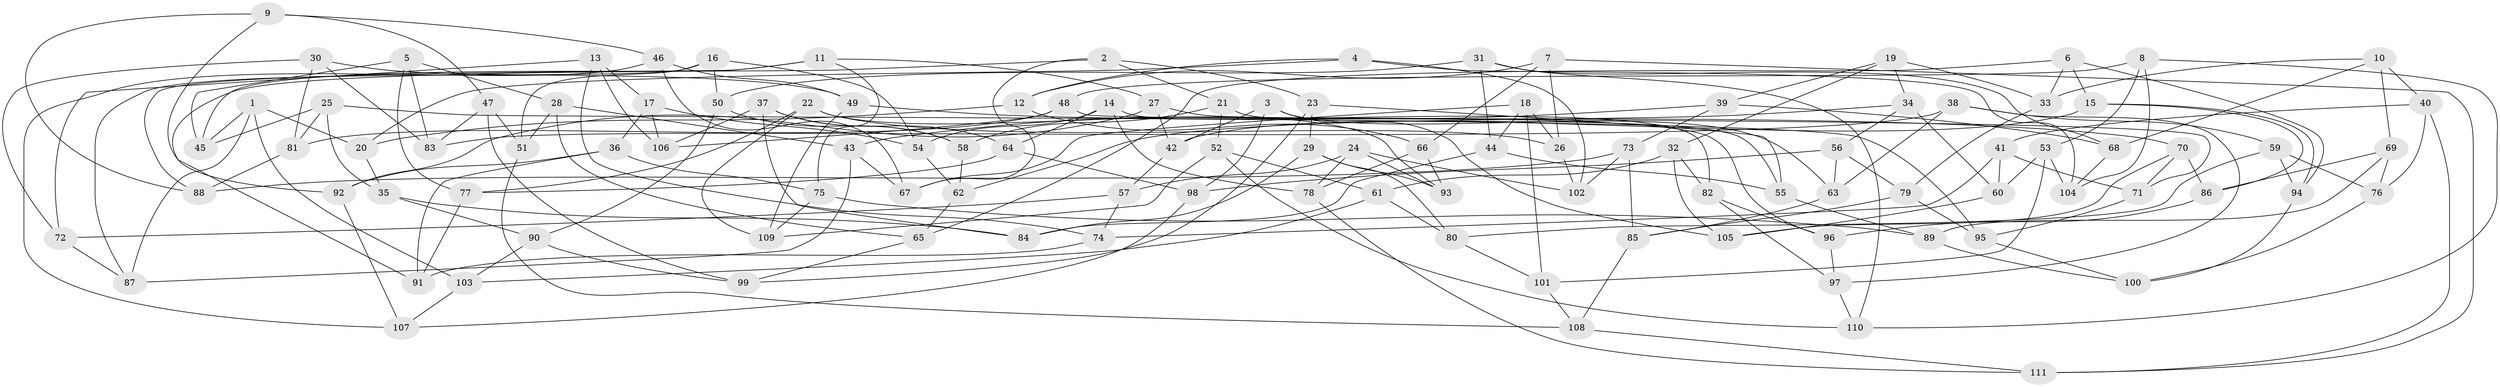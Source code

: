// Generated by graph-tools (version 1.1) at 2025/03/03/09/25 03:03:10]
// undirected, 111 vertices, 222 edges
graph export_dot {
graph [start="1"]
  node [color=gray90,style=filled];
  1;
  2;
  3;
  4;
  5;
  6;
  7;
  8;
  9;
  10;
  11;
  12;
  13;
  14;
  15;
  16;
  17;
  18;
  19;
  20;
  21;
  22;
  23;
  24;
  25;
  26;
  27;
  28;
  29;
  30;
  31;
  32;
  33;
  34;
  35;
  36;
  37;
  38;
  39;
  40;
  41;
  42;
  43;
  44;
  45;
  46;
  47;
  48;
  49;
  50;
  51;
  52;
  53;
  54;
  55;
  56;
  57;
  58;
  59;
  60;
  61;
  62;
  63;
  64;
  65;
  66;
  67;
  68;
  69;
  70;
  71;
  72;
  73;
  74;
  75;
  76;
  77;
  78;
  79;
  80;
  81;
  82;
  83;
  84;
  85;
  86;
  87;
  88;
  89;
  90;
  91;
  92;
  93;
  94;
  95;
  96;
  97;
  98;
  99;
  100;
  101;
  102;
  103;
  104;
  105;
  106;
  107;
  108;
  109;
  110;
  111;
  1 -- 20;
  1 -- 45;
  1 -- 103;
  1 -- 87;
  2 -- 67;
  2 -- 23;
  2 -- 21;
  2 -- 91;
  3 -- 105;
  3 -- 63;
  3 -- 98;
  3 -- 42;
  4 -- 12;
  4 -- 20;
  4 -- 102;
  4 -- 104;
  5 -- 45;
  5 -- 28;
  5 -- 77;
  5 -- 83;
  6 -- 15;
  6 -- 94;
  6 -- 33;
  6 -- 65;
  7 -- 12;
  7 -- 26;
  7 -- 66;
  7 -- 111;
  8 -- 48;
  8 -- 53;
  8 -- 110;
  8 -- 104;
  9 -- 88;
  9 -- 92;
  9 -- 47;
  9 -- 46;
  10 -- 68;
  10 -- 69;
  10 -- 40;
  10 -- 33;
  11 -- 27;
  11 -- 45;
  11 -- 75;
  11 -- 88;
  12 -- 66;
  12 -- 20;
  13 -- 106;
  13 -- 17;
  13 -- 74;
  13 -- 72;
  14 -- 64;
  14 -- 82;
  14 -- 54;
  14 -- 78;
  15 -- 42;
  15 -- 94;
  15 -- 86;
  16 -- 54;
  16 -- 87;
  16 -- 50;
  16 -- 51;
  17 -- 54;
  17 -- 106;
  17 -- 36;
  18 -- 44;
  18 -- 26;
  18 -- 101;
  18 -- 67;
  19 -- 34;
  19 -- 33;
  19 -- 32;
  19 -- 39;
  20 -- 35;
  21 -- 55;
  21 -- 58;
  21 -- 52;
  22 -- 109;
  22 -- 26;
  22 -- 93;
  22 -- 77;
  23 -- 29;
  23 -- 99;
  23 -- 55;
  24 -- 102;
  24 -- 57;
  24 -- 93;
  24 -- 78;
  25 -- 45;
  25 -- 35;
  25 -- 95;
  25 -- 81;
  26 -- 102;
  27 -- 42;
  27 -- 92;
  27 -- 96;
  28 -- 51;
  28 -- 65;
  28 -- 43;
  29 -- 93;
  29 -- 80;
  29 -- 84;
  30 -- 81;
  30 -- 83;
  30 -- 49;
  30 -- 72;
  31 -- 110;
  31 -- 44;
  31 -- 50;
  31 -- 68;
  32 -- 82;
  32 -- 61;
  32 -- 105;
  33 -- 79;
  34 -- 62;
  34 -- 60;
  34 -- 56;
  35 -- 84;
  35 -- 90;
  36 -- 92;
  36 -- 75;
  36 -- 91;
  37 -- 106;
  37 -- 64;
  37 -- 84;
  37 -- 58;
  38 -- 63;
  38 -- 59;
  38 -- 97;
  38 -- 83;
  39 -- 68;
  39 -- 43;
  39 -- 73;
  40 -- 111;
  40 -- 41;
  40 -- 76;
  41 -- 71;
  41 -- 60;
  41 -- 74;
  42 -- 57;
  43 -- 67;
  43 -- 87;
  44 -- 84;
  44 -- 55;
  46 -- 67;
  46 -- 49;
  46 -- 107;
  47 -- 51;
  47 -- 99;
  47 -- 83;
  48 -- 81;
  48 -- 71;
  48 -- 106;
  49 -- 70;
  49 -- 109;
  50 -- 90;
  50 -- 58;
  51 -- 108;
  52 -- 110;
  52 -- 109;
  52 -- 61;
  53 -- 104;
  53 -- 60;
  53 -- 101;
  54 -- 62;
  55 -- 89;
  56 -- 79;
  56 -- 98;
  56 -- 63;
  57 -- 72;
  57 -- 74;
  58 -- 62;
  59 -- 80;
  59 -- 76;
  59 -- 94;
  60 -- 105;
  61 -- 80;
  61 -- 103;
  62 -- 65;
  63 -- 85;
  64 -- 77;
  64 -- 98;
  65 -- 99;
  66 -- 93;
  66 -- 78;
  68 -- 104;
  69 -- 89;
  69 -- 76;
  69 -- 86;
  70 -- 71;
  70 -- 86;
  70 -- 105;
  71 -- 95;
  72 -- 87;
  73 -- 85;
  73 -- 88;
  73 -- 102;
  74 -- 91;
  75 -- 109;
  75 -- 89;
  76 -- 100;
  77 -- 91;
  78 -- 111;
  79 -- 95;
  79 -- 85;
  80 -- 101;
  81 -- 88;
  82 -- 97;
  82 -- 96;
  85 -- 108;
  86 -- 96;
  89 -- 100;
  90 -- 103;
  90 -- 99;
  92 -- 107;
  94 -- 100;
  95 -- 100;
  96 -- 97;
  97 -- 110;
  98 -- 107;
  101 -- 108;
  103 -- 107;
  108 -- 111;
}
